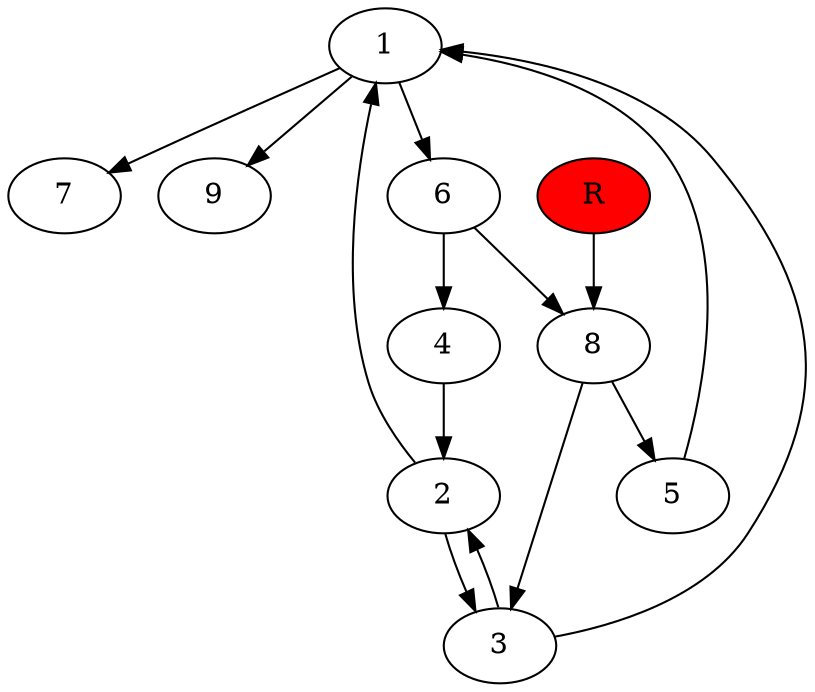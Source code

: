 digraph prb4226 {
	1
	2
	3
	4
	5
	6
	7
	8
	R [fillcolor="#ff0000" style=filled]
	1 -> 6
	1 -> 7
	1 -> 9
	2 -> 1
	2 -> 3
	3 -> 1
	3 -> 2
	4 -> 2
	5 -> 1
	6 -> 4
	6 -> 8
	8 -> 3
	8 -> 5
	R -> 8
}
